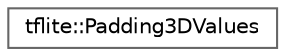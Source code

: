 digraph "Graphical Class Hierarchy"
{
 // LATEX_PDF_SIZE
  bgcolor="transparent";
  edge [fontname=Helvetica,fontsize=10,labelfontname=Helvetica,labelfontsize=10];
  node [fontname=Helvetica,fontsize=10,shape=box,height=0.2,width=0.4];
  rankdir="LR";
  Node0 [id="Node000000",label="tflite::Padding3DValues",height=0.2,width=0.4,color="grey40", fillcolor="white", style="filled",URL="$structtflite_1_1_padding3_d_values.html",tooltip=" "];
}
